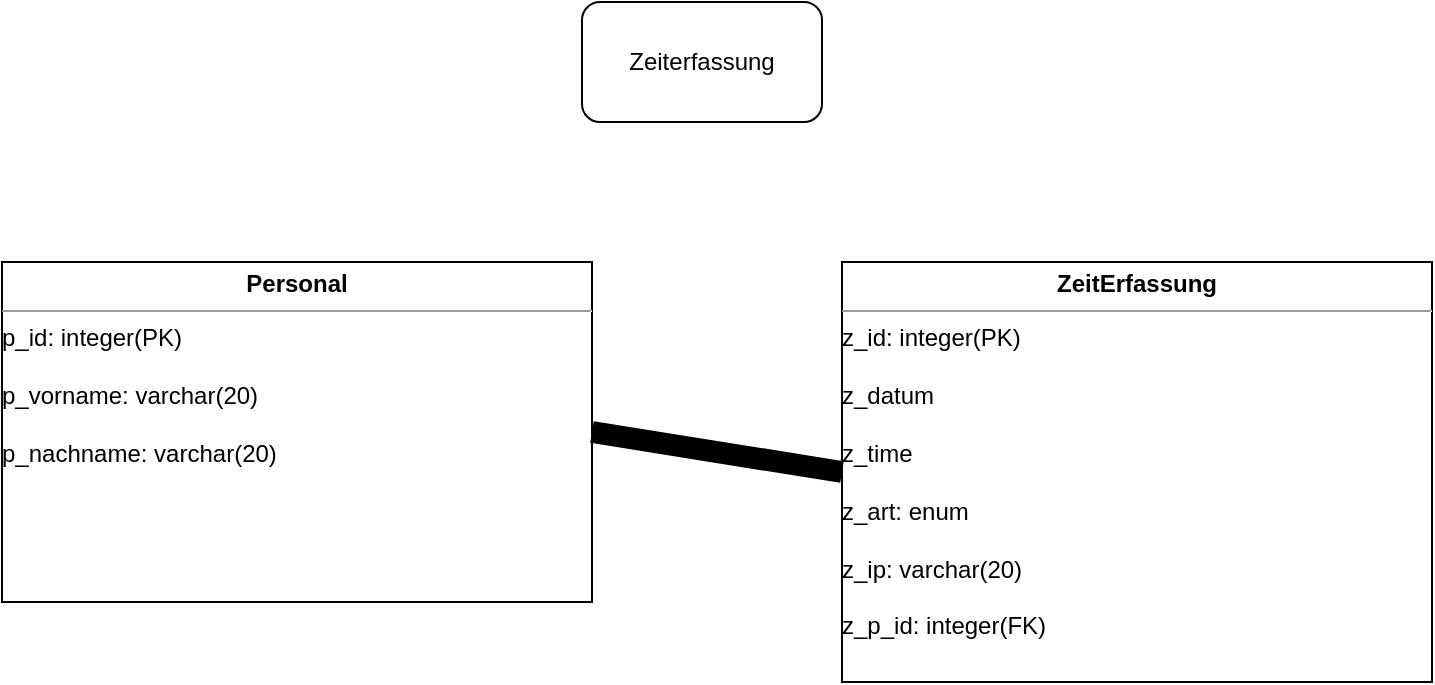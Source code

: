 <mxfile version="20.3.0" type="device"><diagram id="YhERvrVH3Ct8JBffbvOh" name="Page-1"><mxGraphModel dx="1422" dy="865" grid="1" gridSize="10" guides="1" tooltips="1" connect="1" arrows="1" fold="1" page="1" pageScale="1" pageWidth="850" pageHeight="1100" math="0" shadow="0"><root><mxCell id="0"/><mxCell id="1" parent="0"/><mxCell id="a9A4RZhqHOn_lR3ejTvn-7" value="&lt;p style=&quot;margin:0px;margin-top:4px;text-align:center;&quot;&gt;&lt;b&gt;Personal&lt;/b&gt;&lt;/p&gt;&lt;hr size=&quot;1&quot;&gt;&lt;div style=&quot;height:2px;&quot;&gt;p_id: integer(PK)&lt;br&gt;&lt;br&gt;p_vorname: varchar(20)&lt;br&gt;&lt;br&gt;p_nachname: varchar(20)&lt;br&gt;&lt;br&gt;&lt;br&gt;&lt;/div&gt;" style="verticalAlign=top;align=left;overflow=fill;fontSize=12;fontFamily=Helvetica;html=1;" vertex="1" parent="1"><mxGeometry x="80" y="440" width="295" height="170" as="geometry"/></mxCell><mxCell id="a9A4RZhqHOn_lR3ejTvn-8" value="&lt;p style=&quot;margin:0px;margin-top:4px;text-align:center;&quot;&gt;&lt;b&gt;ZeitErfassung&lt;/b&gt;&lt;/p&gt;&lt;hr size=&quot;1&quot;&gt;&lt;div style=&quot;height:2px;&quot;&gt;z_id: integer(PK)&lt;br&gt;&lt;br&gt;z_datum&lt;br&gt;&lt;br&gt;z_time&lt;br&gt;&lt;br&gt;z_art: enum&lt;br&gt;&lt;br&gt;z_ip: varchar(20)&lt;br&gt;&lt;br&gt;z_p_id: integer(FK)&lt;/div&gt;" style="verticalAlign=top;align=left;overflow=fill;fontSize=12;fontFamily=Helvetica;html=1;" vertex="1" parent="1"><mxGeometry x="500" y="440" width="295" height="210" as="geometry"/></mxCell><mxCell id="a9A4RZhqHOn_lR3ejTvn-10" value="" style="shape=flexArrow;endArrow=none;html=1;rounded=0;exitX=1;exitY=0.5;exitDx=0;exitDy=0;entryX=0;entryY=0.5;entryDx=0;entryDy=0;endFill=0;fillColor=#000000;" edge="1" parent="1" source="a9A4RZhqHOn_lR3ejTvn-7" target="a9A4RZhqHOn_lR3ejTvn-8"><mxGeometry width="50" height="50" relative="1" as="geometry"><mxPoint x="400" y="470" as="sourcePoint"/><mxPoint x="450" y="420" as="targetPoint"/></mxGeometry></mxCell><mxCell id="a9A4RZhqHOn_lR3ejTvn-13" value="Zeiterfassung" style="rounded=1;whiteSpace=wrap;html=1;" vertex="1" parent="1"><mxGeometry x="370" y="310" width="120" height="60" as="geometry"/></mxCell></root></mxGraphModel></diagram></mxfile>